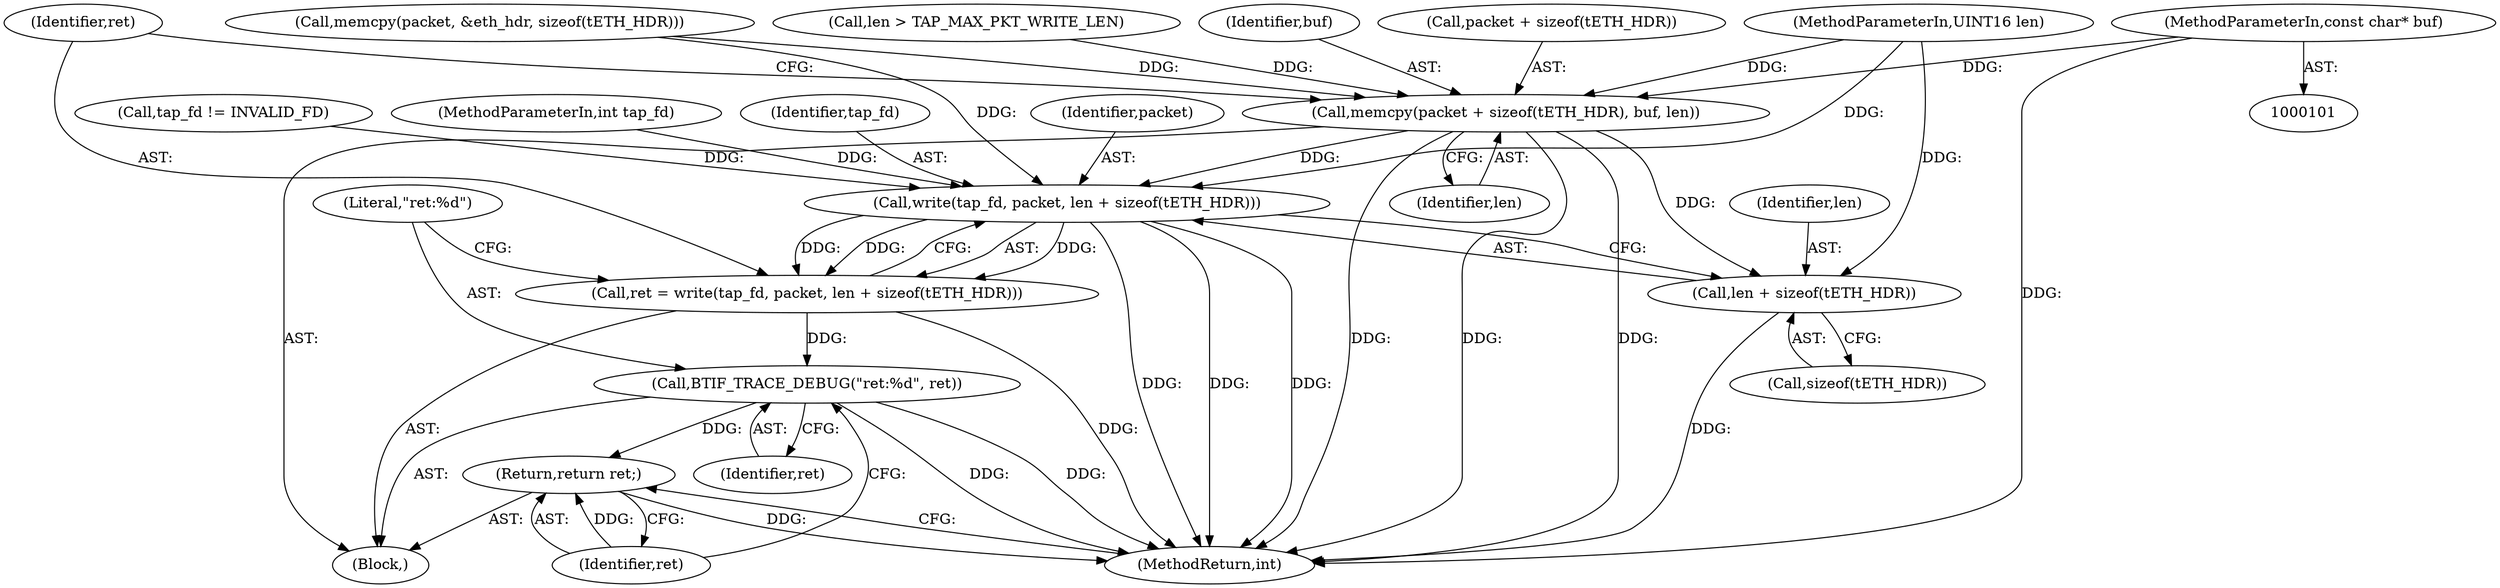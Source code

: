 digraph "1_Android_472271b153c5dc53c28beac55480a8d8434b2d5c_23@pointer" {
"1000106" [label="(MethodParameterIn,const char* buf)"];
"1000159" [label="(Call,memcpy(packet + sizeof(tETH_HDR), buf, len))"];
"1000169" [label="(Call,write(tap_fd, packet, len + sizeof(tETH_HDR)))"];
"1000167" [label="(Call,ret = write(tap_fd, packet, len + sizeof(tETH_HDR)))"];
"1000176" [label="(Call,BTIF_TRACE_DEBUG(\"ret:%d\", ret))"];
"1000179" [label="(Return,return ret;)"];
"1000172" [label="(Call,len + sizeof(tETH_HDR))"];
"1000169" [label="(Call,write(tap_fd, packet, len + sizeof(tETH_HDR)))"];
"1000174" [label="(Call,sizeof(tETH_HDR))"];
"1000142" [label="(Call,memcpy(packet, &eth_hdr, sizeof(tETH_HDR)))"];
"1000176" [label="(Call,BTIF_TRACE_DEBUG(\"ret:%d\", ret))"];
"1000173" [label="(Identifier,len)"];
"1000167" [label="(Call,ret = write(tap_fd, packet, len + sizeof(tETH_HDR)))"];
"1000178" [label="(Identifier,ret)"];
"1000180" [label="(Identifier,ret)"];
"1000149" [label="(Call,len > TAP_MAX_PKT_WRITE_LEN)"];
"1000159" [label="(Call,memcpy(packet + sizeof(tETH_HDR), buf, len))"];
"1000164" [label="(Identifier,buf)"];
"1000116" [label="(Call,tap_fd != INVALID_FD)"];
"1000172" [label="(Call,len + sizeof(tETH_HDR))"];
"1000102" [label="(MethodParameterIn,int tap_fd)"];
"1000184" [label="(MethodReturn,int)"];
"1000160" [label="(Call,packet + sizeof(tETH_HDR))"];
"1000106" [label="(MethodParameterIn,const char* buf)"];
"1000179" [label="(Return,return ret;)"];
"1000165" [label="(Identifier,len)"];
"1000170" [label="(Identifier,tap_fd)"];
"1000119" [label="(Block,)"];
"1000177" [label="(Literal,\"ret:%d\")"];
"1000107" [label="(MethodParameterIn,UINT16 len)"];
"1000168" [label="(Identifier,ret)"];
"1000171" [label="(Identifier,packet)"];
"1000106" -> "1000101"  [label="AST: "];
"1000106" -> "1000184"  [label="DDG: "];
"1000106" -> "1000159"  [label="DDG: "];
"1000159" -> "1000119"  [label="AST: "];
"1000159" -> "1000165"  [label="CFG: "];
"1000160" -> "1000159"  [label="AST: "];
"1000164" -> "1000159"  [label="AST: "];
"1000165" -> "1000159"  [label="AST: "];
"1000168" -> "1000159"  [label="CFG: "];
"1000159" -> "1000184"  [label="DDG: "];
"1000159" -> "1000184"  [label="DDG: "];
"1000159" -> "1000184"  [label="DDG: "];
"1000142" -> "1000159"  [label="DDG: "];
"1000149" -> "1000159"  [label="DDG: "];
"1000107" -> "1000159"  [label="DDG: "];
"1000159" -> "1000169"  [label="DDG: "];
"1000159" -> "1000172"  [label="DDG: "];
"1000169" -> "1000167"  [label="AST: "];
"1000169" -> "1000172"  [label="CFG: "];
"1000170" -> "1000169"  [label="AST: "];
"1000171" -> "1000169"  [label="AST: "];
"1000172" -> "1000169"  [label="AST: "];
"1000167" -> "1000169"  [label="CFG: "];
"1000169" -> "1000184"  [label="DDG: "];
"1000169" -> "1000184"  [label="DDG: "];
"1000169" -> "1000184"  [label="DDG: "];
"1000169" -> "1000167"  [label="DDG: "];
"1000169" -> "1000167"  [label="DDG: "];
"1000169" -> "1000167"  [label="DDG: "];
"1000116" -> "1000169"  [label="DDG: "];
"1000102" -> "1000169"  [label="DDG: "];
"1000142" -> "1000169"  [label="DDG: "];
"1000107" -> "1000169"  [label="DDG: "];
"1000167" -> "1000119"  [label="AST: "];
"1000168" -> "1000167"  [label="AST: "];
"1000177" -> "1000167"  [label="CFG: "];
"1000167" -> "1000184"  [label="DDG: "];
"1000167" -> "1000176"  [label="DDG: "];
"1000176" -> "1000119"  [label="AST: "];
"1000176" -> "1000178"  [label="CFG: "];
"1000177" -> "1000176"  [label="AST: "];
"1000178" -> "1000176"  [label="AST: "];
"1000180" -> "1000176"  [label="CFG: "];
"1000176" -> "1000184"  [label="DDG: "];
"1000176" -> "1000184"  [label="DDG: "];
"1000176" -> "1000179"  [label="DDG: "];
"1000179" -> "1000119"  [label="AST: "];
"1000179" -> "1000180"  [label="CFG: "];
"1000180" -> "1000179"  [label="AST: "];
"1000184" -> "1000179"  [label="CFG: "];
"1000179" -> "1000184"  [label="DDG: "];
"1000180" -> "1000179"  [label="DDG: "];
"1000172" -> "1000174"  [label="CFG: "];
"1000173" -> "1000172"  [label="AST: "];
"1000174" -> "1000172"  [label="AST: "];
"1000172" -> "1000184"  [label="DDG: "];
"1000107" -> "1000172"  [label="DDG: "];
}
